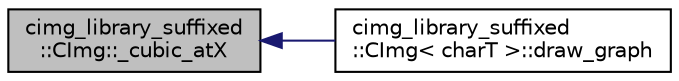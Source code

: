 digraph "cimg_library_suffixed::CImg::_cubic_atX"
{
  edge [fontname="Helvetica",fontsize="10",labelfontname="Helvetica",labelfontsize="10"];
  node [fontname="Helvetica",fontsize="10",shape=record];
  rankdir="LR";
  Node95 [label="cimg_library_suffixed\l::CImg::_cubic_atX",height=0.2,width=0.4,color="black", fillcolor="grey75", style="filled", fontcolor="black"];
  Node95 -> Node96 [dir="back",color="midnightblue",fontsize="10",style="solid",fontname="Helvetica"];
  Node96 [label="cimg_library_suffixed\l::CImg\< charT \>::draw_graph",height=0.2,width=0.4,color="black", fillcolor="white", style="filled",URL="$structcimg__library__suffixed_1_1_c_img.html#ac1f792d60d2ced2cfa529ba0f7efb0e7",tooltip="Draw 1d graph. "];
}
